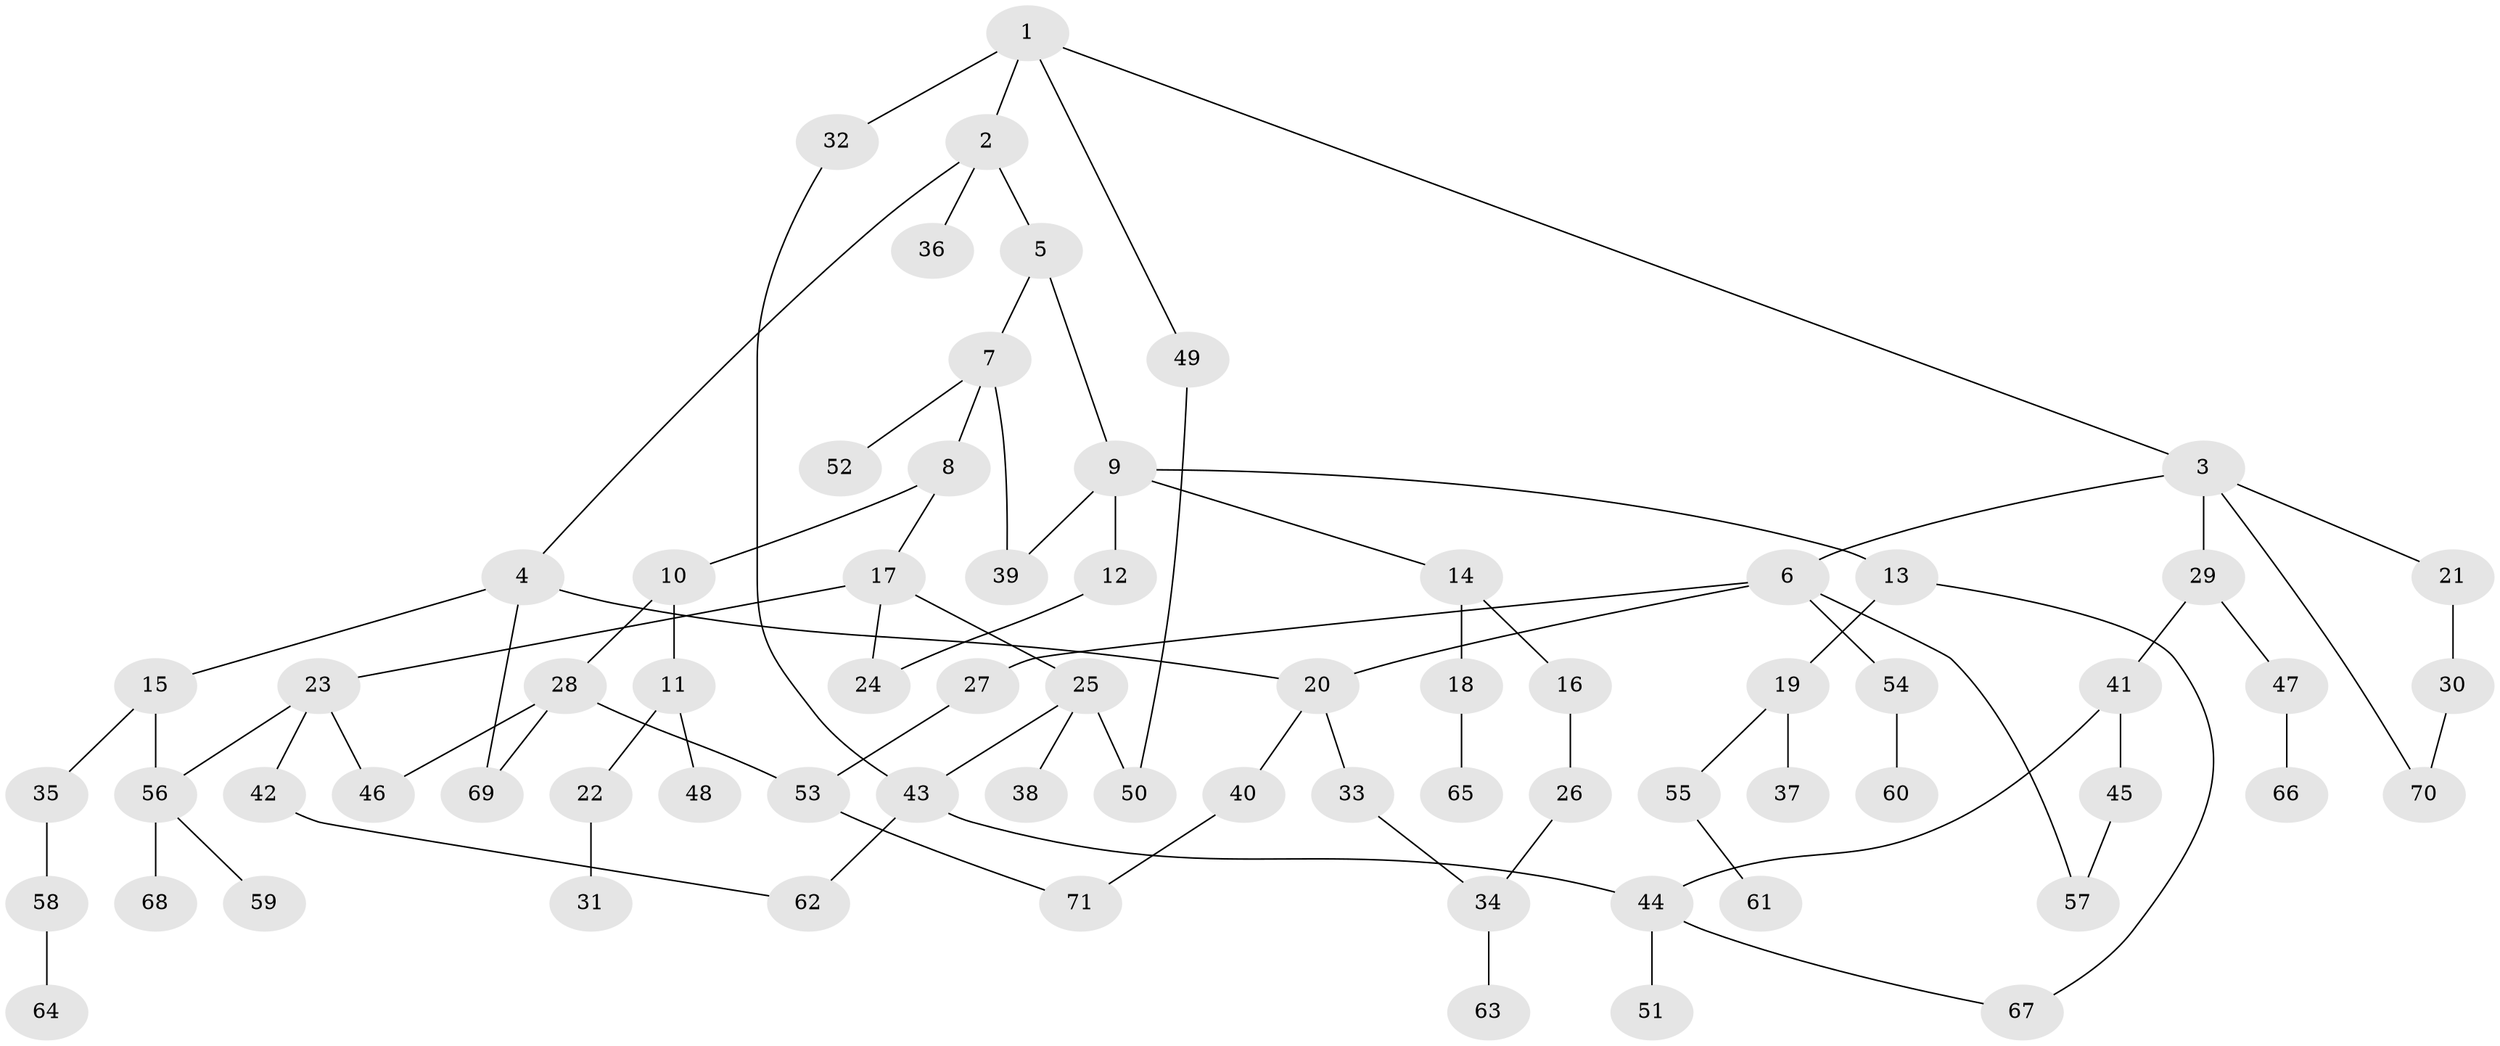 // coarse degree distribution, {4: 0.16279069767441862, 3: 0.20930232558139536, 5: 0.046511627906976744, 7: 0.023255813953488372, 2: 0.2558139534883721, 1: 0.27906976744186046, 6: 0.023255813953488372}
// Generated by graph-tools (version 1.1) at 2025/51/02/27/25 19:51:37]
// undirected, 71 vertices, 86 edges
graph export_dot {
graph [start="1"]
  node [color=gray90,style=filled];
  1;
  2;
  3;
  4;
  5;
  6;
  7;
  8;
  9;
  10;
  11;
  12;
  13;
  14;
  15;
  16;
  17;
  18;
  19;
  20;
  21;
  22;
  23;
  24;
  25;
  26;
  27;
  28;
  29;
  30;
  31;
  32;
  33;
  34;
  35;
  36;
  37;
  38;
  39;
  40;
  41;
  42;
  43;
  44;
  45;
  46;
  47;
  48;
  49;
  50;
  51;
  52;
  53;
  54;
  55;
  56;
  57;
  58;
  59;
  60;
  61;
  62;
  63;
  64;
  65;
  66;
  67;
  68;
  69;
  70;
  71;
  1 -- 2;
  1 -- 3;
  1 -- 32;
  1 -- 49;
  2 -- 4;
  2 -- 5;
  2 -- 36;
  3 -- 6;
  3 -- 21;
  3 -- 29;
  3 -- 70;
  4 -- 15;
  4 -- 20;
  4 -- 69;
  5 -- 7;
  5 -- 9;
  6 -- 20;
  6 -- 27;
  6 -- 54;
  6 -- 57;
  7 -- 8;
  7 -- 52;
  7 -- 39;
  8 -- 10;
  8 -- 17;
  9 -- 12;
  9 -- 13;
  9 -- 14;
  9 -- 39;
  10 -- 11;
  10 -- 28;
  11 -- 22;
  11 -- 48;
  12 -- 24;
  13 -- 19;
  13 -- 67;
  14 -- 16;
  14 -- 18;
  15 -- 35;
  15 -- 56;
  16 -- 26;
  17 -- 23;
  17 -- 25;
  17 -- 24;
  18 -- 65;
  19 -- 37;
  19 -- 55;
  20 -- 33;
  20 -- 40;
  21 -- 30;
  22 -- 31;
  23 -- 42;
  23 -- 56;
  23 -- 46;
  25 -- 38;
  25 -- 43;
  25 -- 50;
  26 -- 34;
  27 -- 53;
  28 -- 46;
  28 -- 53;
  28 -- 69;
  29 -- 41;
  29 -- 47;
  30 -- 70;
  32 -- 43;
  33 -- 34;
  34 -- 63;
  35 -- 58;
  40 -- 71;
  41 -- 44;
  41 -- 45;
  42 -- 62;
  43 -- 62;
  43 -- 44;
  44 -- 51;
  44 -- 67;
  45 -- 57;
  47 -- 66;
  49 -- 50;
  53 -- 71;
  54 -- 60;
  55 -- 61;
  56 -- 59;
  56 -- 68;
  58 -- 64;
}
